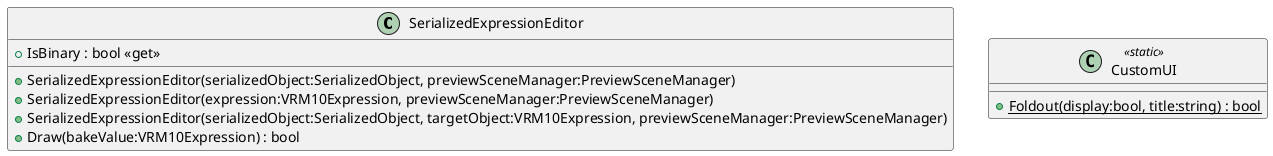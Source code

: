 @startuml
class SerializedExpressionEditor {
    + IsBinary : bool <<get>>
    + SerializedExpressionEditor(serializedObject:SerializedObject, previewSceneManager:PreviewSceneManager)
    + SerializedExpressionEditor(expression:VRM10Expression, previewSceneManager:PreviewSceneManager)
    + SerializedExpressionEditor(serializedObject:SerializedObject, targetObject:VRM10Expression, previewSceneManager:PreviewSceneManager)
    + Draw(bakeValue:VRM10Expression) : bool
}
class CustomUI <<static>> {
    + {static} Foldout(display:bool, title:string) : bool
}
@enduml
